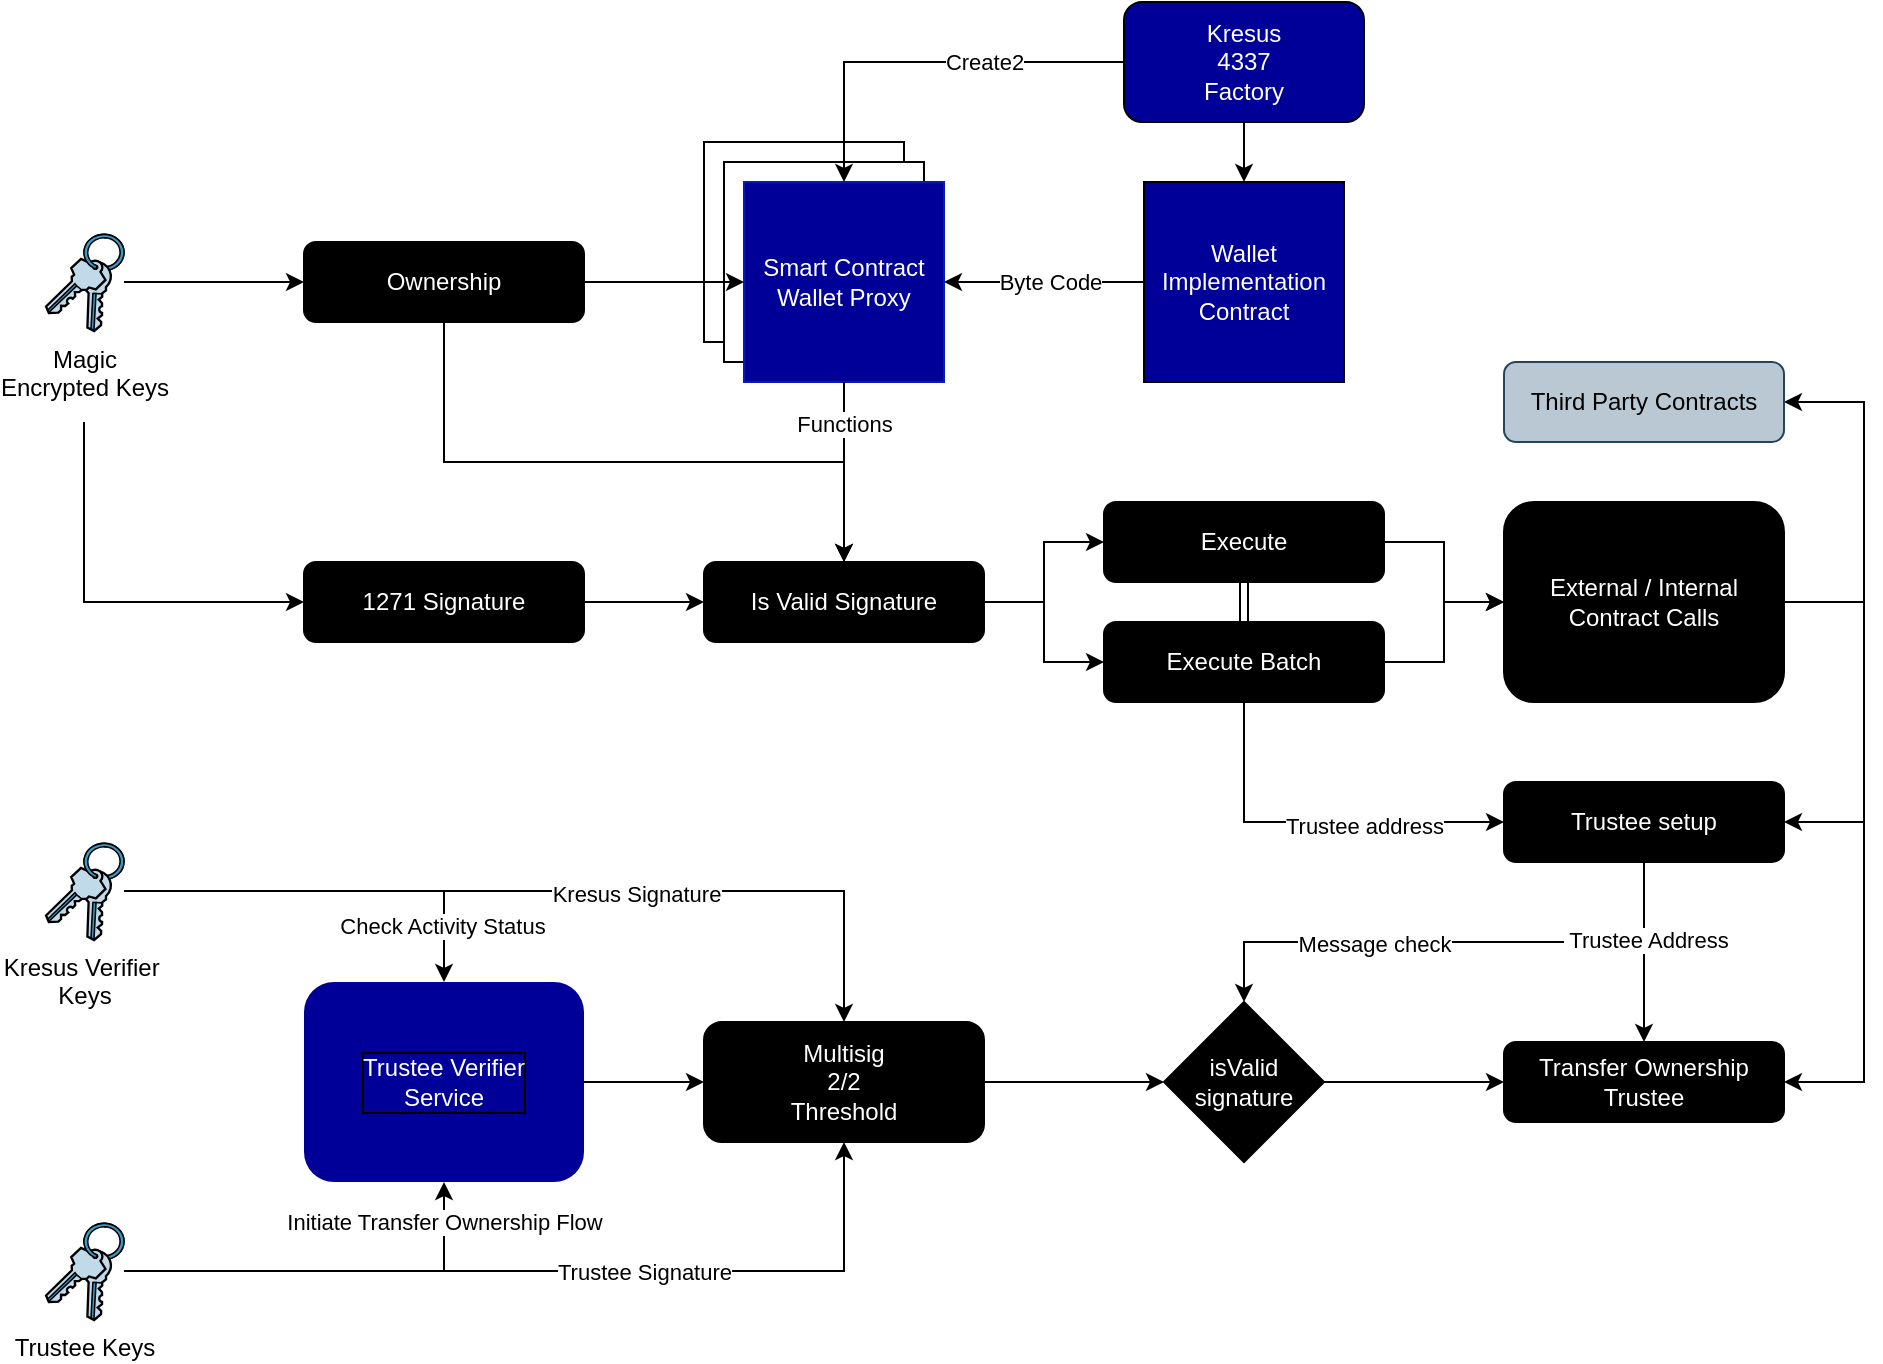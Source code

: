 <mxfile version="26.0.16">
  <diagram name="Page-1" id="ECbBFmetKhTGnj-cMGHT">
    <mxGraphModel dx="2785" dy="1213" grid="1" gridSize="10" guides="1" tooltips="1" connect="1" arrows="1" fold="1" page="1" pageScale="1" pageWidth="850" pageHeight="1100" math="0" shadow="0">
      <root>
        <mxCell id="0" />
        <mxCell id="1" parent="0" />
        <mxCell id="Gq1O3nBwWOJLRT3mH5RI-9" value="" style="edgeStyle=orthogonalEdgeStyle;rounded=0;orthogonalLoop=1;jettySize=auto;html=1;" edge="1" parent="1" source="Gq1O3nBwWOJLRT3mH5RI-2" target="Gq1O3nBwWOJLRT3mH5RI-3">
          <mxGeometry relative="1" as="geometry" />
        </mxCell>
        <mxCell id="Gq1O3nBwWOJLRT3mH5RI-2" value="&lt;font style=&quot;color: rgb(255, 255, 255);&quot;&gt;Kresus&lt;br&gt;4337&lt;br&gt;Factory&lt;/font&gt;" style="rounded=1;whiteSpace=wrap;html=1;fillColor=light-dark(#000099, #ededed);" vertex="1" parent="1">
          <mxGeometry x="620" y="40" width="120" height="60" as="geometry" />
        </mxCell>
        <mxCell id="Gq1O3nBwWOJLRT3mH5RI-8" style="edgeStyle=orthogonalEdgeStyle;rounded=0;orthogonalLoop=1;jettySize=auto;html=1;" edge="1" parent="1" source="Gq1O3nBwWOJLRT3mH5RI-3" target="Gq1O3nBwWOJLRT3mH5RI-6">
          <mxGeometry relative="1" as="geometry" />
        </mxCell>
        <mxCell id="Gq1O3nBwWOJLRT3mH5RI-19" value="Byte Code" style="edgeLabel;html=1;align=center;verticalAlign=middle;resizable=0;points=[];" vertex="1" connectable="0" parent="Gq1O3nBwWOJLRT3mH5RI-8">
          <mxGeometry x="-0.057" y="-3" relative="1" as="geometry">
            <mxPoint y="3" as="offset" />
          </mxGeometry>
        </mxCell>
        <mxCell id="Gq1O3nBwWOJLRT3mH5RI-3" value="&lt;font style=&quot;color: rgb(255, 255, 255);&quot;&gt;Wallet Implementation&lt;br&gt;Contract&lt;/font&gt;" style="whiteSpace=wrap;html=1;aspect=fixed;fillColor=light-dark(#000099, #ededed);gradientColor=none;" vertex="1" parent="1">
          <mxGeometry x="630" y="130" width="100" height="100" as="geometry" />
        </mxCell>
        <mxCell id="Gq1O3nBwWOJLRT3mH5RI-7" value="" style="group" vertex="1" connectable="0" parent="1">
          <mxGeometry x="410" y="110" width="120" height="120" as="geometry" />
        </mxCell>
        <mxCell id="Gq1O3nBwWOJLRT3mH5RI-4" value="Wallet Proxy" style="whiteSpace=wrap;html=1;aspect=fixed;" vertex="1" parent="Gq1O3nBwWOJLRT3mH5RI-7">
          <mxGeometry width="100" height="100" as="geometry" />
        </mxCell>
        <mxCell id="Gq1O3nBwWOJLRT3mH5RI-5" value="Wallet Proxy" style="whiteSpace=wrap;html=1;aspect=fixed;" vertex="1" parent="Gq1O3nBwWOJLRT3mH5RI-7">
          <mxGeometry x="10" y="10" width="100" height="100" as="geometry" />
        </mxCell>
        <mxCell id="Gq1O3nBwWOJLRT3mH5RI-6" value="Smart Contract&lt;br&gt;Wallet Proxy" style="whiteSpace=wrap;html=1;aspect=fixed;fillColor=#000099;fontColor=#ffffff;strokeColor=#001DBC;" vertex="1" parent="Gq1O3nBwWOJLRT3mH5RI-7">
          <mxGeometry x="20" y="20" width="100" height="100" as="geometry" />
        </mxCell>
        <mxCell id="Gq1O3nBwWOJLRT3mH5RI-20" value="" style="edgeStyle=orthogonalEdgeStyle;rounded=0;orthogonalLoop=1;jettySize=auto;html=1;" edge="1" parent="1" source="Gq1O3nBwWOJLRT3mH5RI-10" target="Gq1O3nBwWOJLRT3mH5RI-6">
          <mxGeometry relative="1" as="geometry" />
        </mxCell>
        <mxCell id="Gq1O3nBwWOJLRT3mH5RI-26" style="edgeStyle=orthogonalEdgeStyle;rounded=0;orthogonalLoop=1;jettySize=auto;html=1;entryX=0.5;entryY=0;entryDx=0;entryDy=0;" edge="1" parent="1" source="Gq1O3nBwWOJLRT3mH5RI-10" target="Gq1O3nBwWOJLRT3mH5RI-15">
          <mxGeometry relative="1" as="geometry">
            <Array as="points">
              <mxPoint x="280" y="270" />
              <mxPoint x="480" y="270" />
            </Array>
          </mxGeometry>
        </mxCell>
        <mxCell id="Gq1O3nBwWOJLRT3mH5RI-10" value="Ownership" style="rounded=1;whiteSpace=wrap;html=1;gradientColor=none;fillColor=#000000;fontColor=#FFFFFF;" vertex="1" parent="1">
          <mxGeometry x="210" y="160" width="140" height="40" as="geometry" />
        </mxCell>
        <mxCell id="Gq1O3nBwWOJLRT3mH5RI-35" value="" style="edgeStyle=orthogonalEdgeStyle;rounded=0;orthogonalLoop=1;jettySize=auto;html=1;" edge="1" parent="1" source="Gq1O3nBwWOJLRT3mH5RI-11" target="Gq1O3nBwWOJLRT3mH5RI-32">
          <mxGeometry relative="1" as="geometry" />
        </mxCell>
        <mxCell id="Gq1O3nBwWOJLRT3mH5RI-42" value="" style="edgeStyle=orthogonalEdgeStyle;rounded=0;orthogonalLoop=1;jettySize=auto;html=1;shape=link;" edge="1" parent="1" source="Gq1O3nBwWOJLRT3mH5RI-11" target="Gq1O3nBwWOJLRT3mH5RI-14">
          <mxGeometry relative="1" as="geometry" />
        </mxCell>
        <mxCell id="Gq1O3nBwWOJLRT3mH5RI-11" value="Execute" style="rounded=1;whiteSpace=wrap;html=1;gradientColor=none;fillColor=#000000;fontColor=#FFFFFF;" vertex="1" parent="1">
          <mxGeometry x="610" y="290" width="140" height="40" as="geometry" />
        </mxCell>
        <mxCell id="Gq1O3nBwWOJLRT3mH5RI-12" value="Transfer Ownership&lt;div&gt;Trustee&lt;/div&gt;" style="rounded=1;whiteSpace=wrap;html=1;gradientColor=none;fillColor=#000000;fontColor=#FFFFFF;" vertex="1" parent="1">
          <mxGeometry x="810" y="560" width="140" height="40" as="geometry" />
        </mxCell>
        <mxCell id="Gq1O3nBwWOJLRT3mH5RI-46" style="edgeStyle=orthogonalEdgeStyle;rounded=0;orthogonalLoop=1;jettySize=auto;html=1;entryX=0.5;entryY=0;entryDx=0;entryDy=0;" edge="1" parent="1" source="Gq1O3nBwWOJLRT3mH5RI-13" target="Gq1O3nBwWOJLRT3mH5RI-12">
          <mxGeometry relative="1" as="geometry" />
        </mxCell>
        <mxCell id="Gq1O3nBwWOJLRT3mH5RI-47" value="Trustee Address" style="edgeLabel;html=1;align=center;verticalAlign=middle;resizable=0;points=[];" vertex="1" connectable="0" parent="Gq1O3nBwWOJLRT3mH5RI-46">
          <mxGeometry x="-0.14" y="2" relative="1" as="geometry">
            <mxPoint as="offset" />
          </mxGeometry>
        </mxCell>
        <mxCell id="Gq1O3nBwWOJLRT3mH5RI-13" value="Trustee setup" style="rounded=1;whiteSpace=wrap;html=1;gradientColor=none;fillColor=#000000;fontColor=#FFFFFF;" vertex="1" parent="1">
          <mxGeometry x="810" y="430" width="140" height="40" as="geometry" />
        </mxCell>
        <mxCell id="Gq1O3nBwWOJLRT3mH5RI-36" value="" style="edgeStyle=orthogonalEdgeStyle;rounded=0;orthogonalLoop=1;jettySize=auto;html=1;" edge="1" parent="1" source="Gq1O3nBwWOJLRT3mH5RI-14" target="Gq1O3nBwWOJLRT3mH5RI-32">
          <mxGeometry relative="1" as="geometry" />
        </mxCell>
        <mxCell id="Gq1O3nBwWOJLRT3mH5RI-41" style="edgeStyle=orthogonalEdgeStyle;rounded=0;orthogonalLoop=1;jettySize=auto;html=1;entryX=0;entryY=0.5;entryDx=0;entryDy=0;" edge="1" parent="1" source="Gq1O3nBwWOJLRT3mH5RI-14" target="Gq1O3nBwWOJLRT3mH5RI-13">
          <mxGeometry relative="1" as="geometry">
            <Array as="points">
              <mxPoint x="680" y="450" />
            </Array>
          </mxGeometry>
        </mxCell>
        <mxCell id="Gq1O3nBwWOJLRT3mH5RI-43" value="Trustee address" style="edgeLabel;html=1;align=center;verticalAlign=middle;resizable=0;points=[];" vertex="1" connectable="0" parent="Gq1O3nBwWOJLRT3mH5RI-41">
          <mxGeometry x="0.02" y="-2" relative="1" as="geometry">
            <mxPoint x="23" as="offset" />
          </mxGeometry>
        </mxCell>
        <mxCell id="Gq1O3nBwWOJLRT3mH5RI-14" value="Execute Batch" style="rounded=1;whiteSpace=wrap;html=1;gradientColor=none;fillColor=#000000;fontColor=#FFFFFF;" vertex="1" parent="1">
          <mxGeometry x="610" y="350" width="140" height="40" as="geometry" />
        </mxCell>
        <mxCell id="Gq1O3nBwWOJLRT3mH5RI-30" value="" style="edgeStyle=orthogonalEdgeStyle;rounded=0;orthogonalLoop=1;jettySize=auto;html=1;" edge="1" parent="1" source="Gq1O3nBwWOJLRT3mH5RI-15" target="Gq1O3nBwWOJLRT3mH5RI-11">
          <mxGeometry relative="1" as="geometry" />
        </mxCell>
        <mxCell id="Gq1O3nBwWOJLRT3mH5RI-31" style="edgeStyle=orthogonalEdgeStyle;rounded=0;orthogonalLoop=1;jettySize=auto;html=1;entryX=0;entryY=0.5;entryDx=0;entryDy=0;" edge="1" parent="1" source="Gq1O3nBwWOJLRT3mH5RI-15" target="Gq1O3nBwWOJLRT3mH5RI-14">
          <mxGeometry relative="1" as="geometry" />
        </mxCell>
        <mxCell id="Gq1O3nBwWOJLRT3mH5RI-15" value="Is Valid Signature" style="rounded=1;whiteSpace=wrap;html=1;gradientColor=none;fillColor=#000000;fontColor=#FFFFFF;" vertex="1" parent="1">
          <mxGeometry x="410" y="320" width="140" height="40" as="geometry" />
        </mxCell>
        <mxCell id="Gq1O3nBwWOJLRT3mH5RI-17" style="edgeStyle=orthogonalEdgeStyle;rounded=0;orthogonalLoop=1;jettySize=auto;html=1;" edge="1" parent="1" source="Gq1O3nBwWOJLRT3mH5RI-2" target="Gq1O3nBwWOJLRT3mH5RI-6">
          <mxGeometry relative="1" as="geometry" />
        </mxCell>
        <mxCell id="Gq1O3nBwWOJLRT3mH5RI-18" value="Create2" style="edgeLabel;html=1;align=center;verticalAlign=middle;resizable=0;points=[];" vertex="1" connectable="0" parent="Gq1O3nBwWOJLRT3mH5RI-17">
          <mxGeometry x="-0.038" y="1" relative="1" as="geometry">
            <mxPoint x="26" y="-1" as="offset" />
          </mxGeometry>
        </mxCell>
        <mxCell id="Gq1O3nBwWOJLRT3mH5RI-22" style="edgeStyle=orthogonalEdgeStyle;rounded=0;orthogonalLoop=1;jettySize=auto;html=1;" edge="1" parent="1" source="Gq1O3nBwWOJLRT3mH5RI-21" target="Gq1O3nBwWOJLRT3mH5RI-10">
          <mxGeometry relative="1" as="geometry" />
        </mxCell>
        <mxCell id="Gq1O3nBwWOJLRT3mH5RI-24" style="edgeStyle=orthogonalEdgeStyle;rounded=0;orthogonalLoop=1;jettySize=auto;html=1;entryX=0;entryY=0.5;entryDx=0;entryDy=0;" edge="1" parent="1" target="Gq1O3nBwWOJLRT3mH5RI-23">
          <mxGeometry relative="1" as="geometry">
            <mxPoint x="100" y="250" as="sourcePoint" />
            <Array as="points">
              <mxPoint x="100" y="340" />
            </Array>
          </mxGeometry>
        </mxCell>
        <mxCell id="Gq1O3nBwWOJLRT3mH5RI-21" value="Magic&lt;div&gt;Encrypted Keys&lt;/div&gt;" style="shape=mxgraph.cisco.misc.keys;html=1;pointerEvents=1;dashed=0;fillColor=#036897;strokeColor=#ffffff;strokeWidth=2;verticalLabelPosition=bottom;verticalAlign=top;align=center;outlineConnect=0;" vertex="1" parent="1">
          <mxGeometry x="80" y="155.5" width="40" height="49" as="geometry" />
        </mxCell>
        <mxCell id="Gq1O3nBwWOJLRT3mH5RI-27" value="" style="edgeStyle=orthogonalEdgeStyle;rounded=0;orthogonalLoop=1;jettySize=auto;html=1;" edge="1" parent="1" source="Gq1O3nBwWOJLRT3mH5RI-23" target="Gq1O3nBwWOJLRT3mH5RI-15">
          <mxGeometry relative="1" as="geometry" />
        </mxCell>
        <mxCell id="Gq1O3nBwWOJLRT3mH5RI-23" value="1271 Signature" style="rounded=1;whiteSpace=wrap;html=1;gradientColor=none;fillColor=#000000;fontColor=#FFFFFF;" vertex="1" parent="1">
          <mxGeometry x="210" y="320" width="140" height="40" as="geometry" />
        </mxCell>
        <mxCell id="Gq1O3nBwWOJLRT3mH5RI-25" value="" style="edgeStyle=orthogonalEdgeStyle;rounded=0;orthogonalLoop=1;jettySize=auto;html=1;" edge="1" parent="1" source="Gq1O3nBwWOJLRT3mH5RI-6" target="Gq1O3nBwWOJLRT3mH5RI-15">
          <mxGeometry relative="1" as="geometry" />
        </mxCell>
        <mxCell id="Gq1O3nBwWOJLRT3mH5RI-28" value="Functions" style="edgeLabel;html=1;align=center;verticalAlign=middle;resizable=0;points=[];" vertex="1" connectable="0" parent="Gq1O3nBwWOJLRT3mH5RI-25">
          <mxGeometry x="-0.541" relative="1" as="geometry">
            <mxPoint as="offset" />
          </mxGeometry>
        </mxCell>
        <mxCell id="Gq1O3nBwWOJLRT3mH5RI-37" style="edgeStyle=orthogonalEdgeStyle;rounded=0;orthogonalLoop=1;jettySize=auto;html=1;entryX=1;entryY=0.5;entryDx=0;entryDy=0;" edge="1" parent="1" source="Gq1O3nBwWOJLRT3mH5RI-32" target="Gq1O3nBwWOJLRT3mH5RI-13">
          <mxGeometry relative="1" as="geometry">
            <Array as="points">
              <mxPoint x="990" y="340" />
              <mxPoint x="990" y="450" />
            </Array>
          </mxGeometry>
        </mxCell>
        <mxCell id="Gq1O3nBwWOJLRT3mH5RI-38" style="edgeStyle=orthogonalEdgeStyle;rounded=0;orthogonalLoop=1;jettySize=auto;html=1;entryX=1;entryY=0.5;entryDx=0;entryDy=0;" edge="1" parent="1" source="Gq1O3nBwWOJLRT3mH5RI-32" target="Gq1O3nBwWOJLRT3mH5RI-12">
          <mxGeometry relative="1" as="geometry">
            <Array as="points">
              <mxPoint x="990" y="340" />
              <mxPoint x="990" y="580" />
            </Array>
          </mxGeometry>
        </mxCell>
        <mxCell id="Gq1O3nBwWOJLRT3mH5RI-40" style="edgeStyle=orthogonalEdgeStyle;rounded=0;orthogonalLoop=1;jettySize=auto;html=1;entryX=1;entryY=0.5;entryDx=0;entryDy=0;" edge="1" parent="1" source="Gq1O3nBwWOJLRT3mH5RI-32" target="Gq1O3nBwWOJLRT3mH5RI-39">
          <mxGeometry relative="1" as="geometry">
            <Array as="points">
              <mxPoint x="990" y="340" />
              <mxPoint x="990" y="240" />
            </Array>
          </mxGeometry>
        </mxCell>
        <mxCell id="Gq1O3nBwWOJLRT3mH5RI-32" value="External / Internal Contract Calls" style="rounded=1;whiteSpace=wrap;html=1;gradientColor=none;fillColor=#000000;fontColor=#FFFFFF;" vertex="1" parent="1">
          <mxGeometry x="810" y="290" width="140" height="100" as="geometry" />
        </mxCell>
        <mxCell id="Gq1O3nBwWOJLRT3mH5RI-39" value="Third Party Contracts" style="rounded=1;whiteSpace=wrap;html=1;fillColor=#bac8d3;strokeColor=#23445d;" vertex="1" parent="1">
          <mxGeometry x="810" y="220" width="140" height="40" as="geometry" />
        </mxCell>
        <mxCell id="Gq1O3nBwWOJLRT3mH5RI-49" style="edgeStyle=orthogonalEdgeStyle;rounded=0;orthogonalLoop=1;jettySize=auto;html=1;" edge="1" parent="1" source="Gq1O3nBwWOJLRT3mH5RI-44" target="Gq1O3nBwWOJLRT3mH5RI-48">
          <mxGeometry relative="1" as="geometry" />
        </mxCell>
        <mxCell id="Gq1O3nBwWOJLRT3mH5RI-65" value="Kresus Signature" style="edgeLabel;html=1;align=center;verticalAlign=middle;resizable=0;points=[];" vertex="1" connectable="0" parent="Gq1O3nBwWOJLRT3mH5RI-49">
          <mxGeometry x="0.202" y="-1" relative="1" as="geometry">
            <mxPoint as="offset" />
          </mxGeometry>
        </mxCell>
        <mxCell id="Gq1O3nBwWOJLRT3mH5RI-64" style="edgeStyle=orthogonalEdgeStyle;rounded=0;orthogonalLoop=1;jettySize=auto;html=1;" edge="1" parent="1" source="Gq1O3nBwWOJLRT3mH5RI-44" target="Gq1O3nBwWOJLRT3mH5RI-61">
          <mxGeometry relative="1" as="geometry" />
        </mxCell>
        <mxCell id="Gq1O3nBwWOJLRT3mH5RI-67" value="Check Activity Status" style="edgeLabel;html=1;align=center;verticalAlign=middle;resizable=0;points=[];" vertex="1" connectable="0" parent="Gq1O3nBwWOJLRT3mH5RI-64">
          <mxGeometry x="0.721" y="-1" relative="1" as="geometry">
            <mxPoint as="offset" />
          </mxGeometry>
        </mxCell>
        <mxCell id="Gq1O3nBwWOJLRT3mH5RI-44" value="Kresus Verifier&amp;nbsp;&lt;div&gt;Keys&lt;div&gt;&lt;br&gt;&lt;/div&gt;&lt;/div&gt;" style="shape=mxgraph.cisco.misc.keys;html=1;pointerEvents=1;dashed=0;fillColor=#036897;strokeColor=#ffffff;strokeWidth=2;verticalLabelPosition=bottom;verticalAlign=top;align=center;outlineConnect=0;" vertex="1" parent="1">
          <mxGeometry x="80" y="460" width="40" height="49" as="geometry" />
        </mxCell>
        <mxCell id="Gq1O3nBwWOJLRT3mH5RI-50" style="edgeStyle=orthogonalEdgeStyle;rounded=0;orthogonalLoop=1;jettySize=auto;html=1;" edge="1" parent="1" source="Gq1O3nBwWOJLRT3mH5RI-45" target="Gq1O3nBwWOJLRT3mH5RI-48">
          <mxGeometry relative="1" as="geometry" />
        </mxCell>
        <mxCell id="Gq1O3nBwWOJLRT3mH5RI-63" style="edgeStyle=orthogonalEdgeStyle;rounded=0;orthogonalLoop=1;jettySize=auto;html=1;" edge="1" parent="1" source="Gq1O3nBwWOJLRT3mH5RI-45" target="Gq1O3nBwWOJLRT3mH5RI-61">
          <mxGeometry relative="1" as="geometry" />
        </mxCell>
        <mxCell id="Gq1O3nBwWOJLRT3mH5RI-45" value="&lt;div&gt;&lt;div&gt;Trustee Keys&lt;/div&gt;&lt;/div&gt;" style="shape=mxgraph.cisco.misc.keys;html=1;pointerEvents=1;dashed=0;fillColor=#036897;strokeColor=#ffffff;strokeWidth=2;verticalLabelPosition=bottom;verticalAlign=top;align=center;outlineConnect=0;" vertex="1" parent="1">
          <mxGeometry x="80" y="650" width="40" height="49" as="geometry" />
        </mxCell>
        <mxCell id="Gq1O3nBwWOJLRT3mH5RI-56" value="" style="edgeStyle=orthogonalEdgeStyle;rounded=0;orthogonalLoop=1;jettySize=auto;html=1;" edge="1" parent="1" source="Gq1O3nBwWOJLRT3mH5RI-48" target="Gq1O3nBwWOJLRT3mH5RI-55">
          <mxGeometry relative="1" as="geometry" />
        </mxCell>
        <mxCell id="Gq1O3nBwWOJLRT3mH5RI-48" value="Multisig&lt;br&gt;2/2&lt;br&gt;Threshold" style="rounded=1;whiteSpace=wrap;html=1;fillColor=#000000;fontColor=#FFFFFF;" vertex="1" parent="1">
          <mxGeometry x="410" y="550" width="140" height="60" as="geometry" />
        </mxCell>
        <mxCell id="Gq1O3nBwWOJLRT3mH5RI-57" value="" style="edgeStyle=orthogonalEdgeStyle;rounded=0;orthogonalLoop=1;jettySize=auto;html=1;" edge="1" parent="1" source="Gq1O3nBwWOJLRT3mH5RI-55" target="Gq1O3nBwWOJLRT3mH5RI-12">
          <mxGeometry relative="1" as="geometry" />
        </mxCell>
        <mxCell id="Gq1O3nBwWOJLRT3mH5RI-58" style="edgeStyle=orthogonalEdgeStyle;rounded=0;orthogonalLoop=1;jettySize=auto;html=1;startArrow=classic;startFill=1;endArrow=none;" edge="1" parent="1" source="Gq1O3nBwWOJLRT3mH5RI-55">
          <mxGeometry relative="1" as="geometry">
            <mxPoint x="840" y="510" as="targetPoint" />
            <Array as="points">
              <mxPoint x="680" y="510" />
            </Array>
          </mxGeometry>
        </mxCell>
        <mxCell id="Gq1O3nBwWOJLRT3mH5RI-59" value="Message check" style="edgeLabel;html=1;align=center;verticalAlign=middle;resizable=0;points=[];" vertex="1" connectable="0" parent="Gq1O3nBwWOJLRT3mH5RI-58">
          <mxGeometry x="-0.005" y="-1" relative="1" as="geometry">
            <mxPoint as="offset" />
          </mxGeometry>
        </mxCell>
        <mxCell id="Gq1O3nBwWOJLRT3mH5RI-55" value="isValid&lt;br&gt;signature" style="rhombus;whiteSpace=wrap;html=1;gradientColor=none;fillColor=#000000;fontColor=#FFFFFF;" vertex="1" parent="1">
          <mxGeometry x="640" y="540" width="80" height="80" as="geometry" />
        </mxCell>
        <mxCell id="Gq1O3nBwWOJLRT3mH5RI-62" value="" style="edgeStyle=orthogonalEdgeStyle;rounded=0;orthogonalLoop=1;jettySize=auto;html=1;" edge="1" parent="1" source="Gq1O3nBwWOJLRT3mH5RI-61" target="Gq1O3nBwWOJLRT3mH5RI-48">
          <mxGeometry relative="1" as="geometry" />
        </mxCell>
        <mxCell id="Gq1O3nBwWOJLRT3mH5RI-61" value="Trustee Verifier&lt;br&gt;Service" style="rounded=1;whiteSpace=wrap;html=1;fillColor=light-dark(#000099, #ededed);strokeColor=none;labelBorderColor=default;fontColor=#FFFFFF;" vertex="1" parent="1">
          <mxGeometry x="210" y="530" width="140" height="100" as="geometry" />
        </mxCell>
        <mxCell id="Gq1O3nBwWOJLRT3mH5RI-66" value="Trustee Signature" style="edgeLabel;html=1;align=center;verticalAlign=middle;resizable=0;points=[];" vertex="1" connectable="0" parent="1">
          <mxGeometry x="380.005" y="674.495" as="geometry" />
        </mxCell>
        <mxCell id="Gq1O3nBwWOJLRT3mH5RI-68" value="Initiate Transfer Ownership Flow" style="edgeLabel;html=1;align=center;verticalAlign=middle;resizable=0;points=[];" vertex="1" connectable="0" parent="1">
          <mxGeometry x="280.0" y="650.004" as="geometry" />
        </mxCell>
      </root>
    </mxGraphModel>
  </diagram>
</mxfile>
